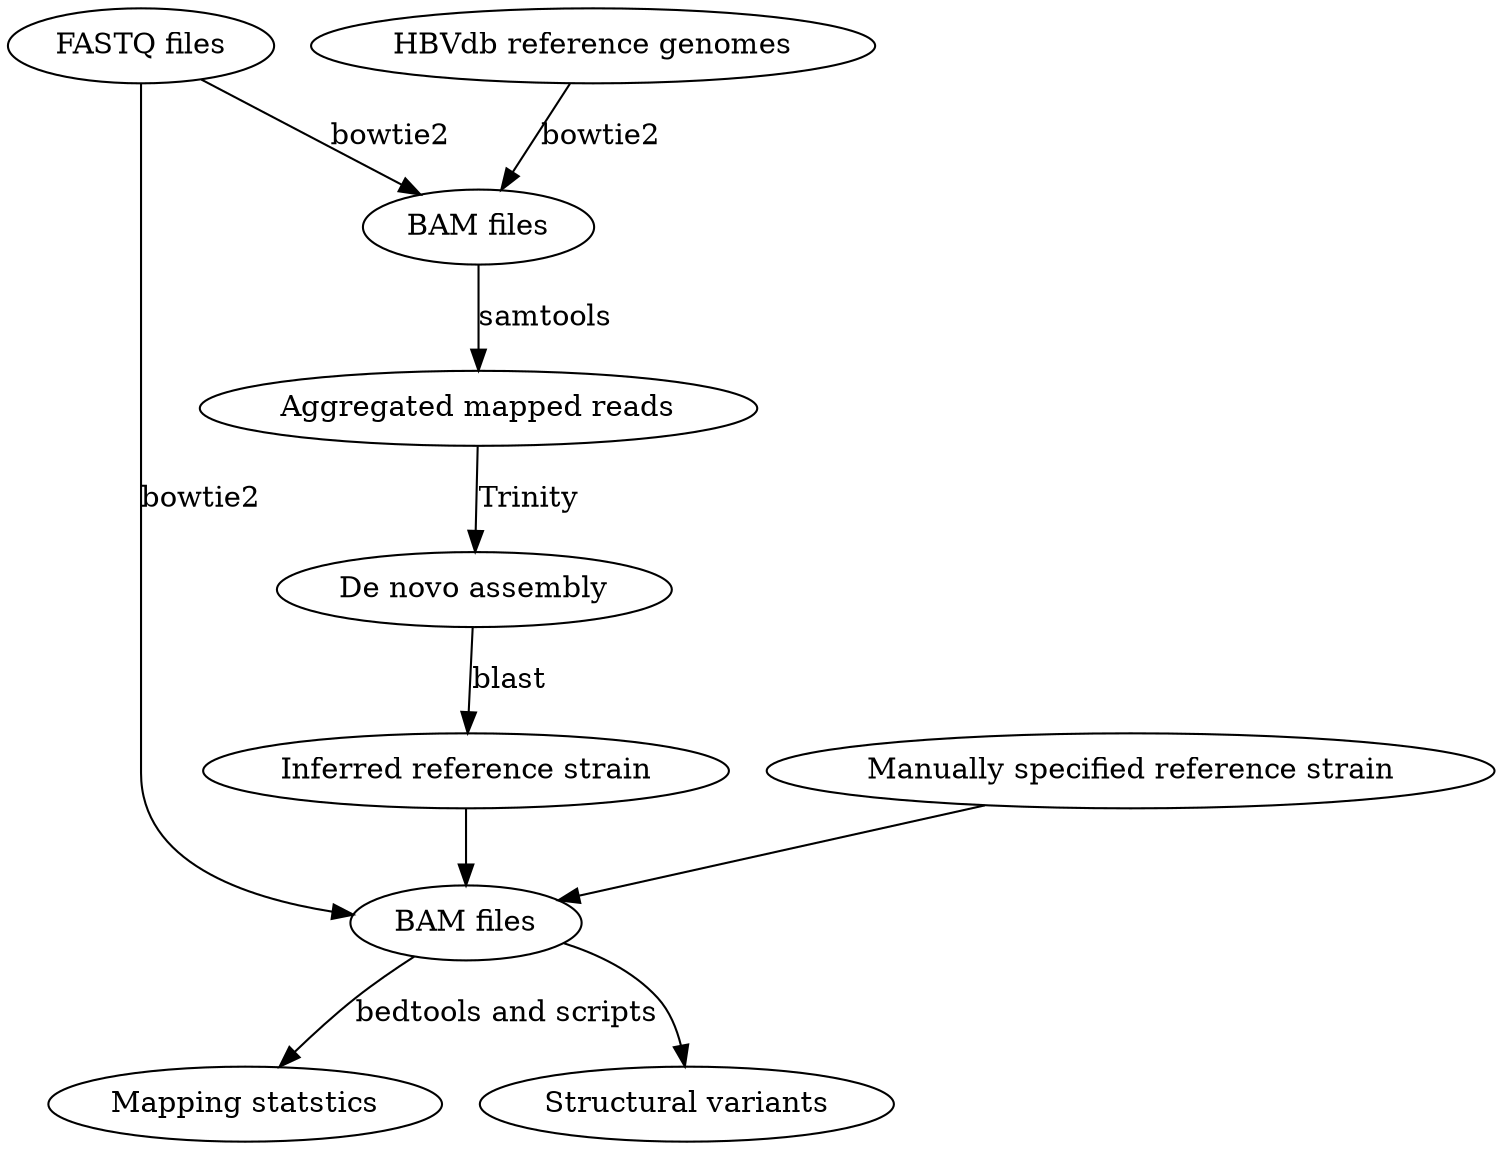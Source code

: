 digraph HBVouroboros {

   fq [label="FASTQ files"]
   HBVrefs [label="HBVdb reference genomes"]
   refbams [label="BAM files"]
   aggmapreads [label="Aggregated mapped reads"]
   assembly [label="De novo assembly"]
   infref [label="Inferred reference strain"]

   manref [label="Manually specified reference strain"]
   
   bam [label="BAM files"]
   mappingstat [label="Mapping statstics"]
   structvar [label="Structural variants"]

   fq -> refbams [label="bowtie2"]
   HBVrefs -> refbams [label="bowtie2"]
   refbams -> aggmapreads [label="samtools"]
   aggmapreads -> assembly [label="Trinity"]
   assembly -> infref [label="blast"]
   
   infref -> bam
   manref -> bam
   fq -> bam [label="bowtie2"]
   bam -> mappingstat [label="bedtools and scripts"]
   bam -> structvar
   
}
